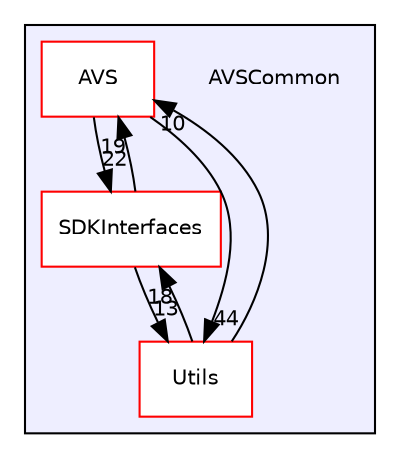 digraph "/workplace/avs-device-sdk/AVSCommon" {
  compound=true
  node [ fontsize="10", fontname="Helvetica"];
  edge [ labelfontsize="10", labelfontname="Helvetica"];
  subgraph clusterdir_13e65effb2bde530b17b3d5eefcd0266 {
    graph [ bgcolor="#eeeeff", pencolor="black", label="" URL="dir_13e65effb2bde530b17b3d5eefcd0266.html"];
    dir_13e65effb2bde530b17b3d5eefcd0266 [shape=plaintext label="AVSCommon"];
    dir_80711c2a226d5fced33fce22558d3784 [shape=box label="AVS" color="red" fillcolor="white" style="filled" URL="dir_80711c2a226d5fced33fce22558d3784.html"];
    dir_97afc8111b754cf401b73024f872f45d [shape=box label="SDKInterfaces" color="red" fillcolor="white" style="filled" URL="dir_97afc8111b754cf401b73024f872f45d.html"];
    dir_49dd3d9ac5586189aa170bac46425b9c [shape=box label="Utils" color="red" fillcolor="white" style="filled" URL="dir_49dd3d9ac5586189aa170bac46425b9c.html"];
  }
  dir_80711c2a226d5fced33fce22558d3784->dir_97afc8111b754cf401b73024f872f45d [headlabel="22", labeldistance=1.5 headhref="dir_000043_000016.html"];
  dir_80711c2a226d5fced33fce22558d3784->dir_49dd3d9ac5586189aa170bac46425b9c [headlabel="44", labeldistance=1.5 headhref="dir_000043_000061.html"];
  dir_97afc8111b754cf401b73024f872f45d->dir_80711c2a226d5fced33fce22558d3784 [headlabel="19", labeldistance=1.5 headhref="dir_000016_000043.html"];
  dir_97afc8111b754cf401b73024f872f45d->dir_49dd3d9ac5586189aa170bac46425b9c [headlabel="13", labeldistance=1.5 headhref="dir_000016_000061.html"];
  dir_49dd3d9ac5586189aa170bac46425b9c->dir_80711c2a226d5fced33fce22558d3784 [headlabel="10", labeldistance=1.5 headhref="dir_000061_000043.html"];
  dir_49dd3d9ac5586189aa170bac46425b9c->dir_97afc8111b754cf401b73024f872f45d [headlabel="18", labeldistance=1.5 headhref="dir_000061_000016.html"];
}
